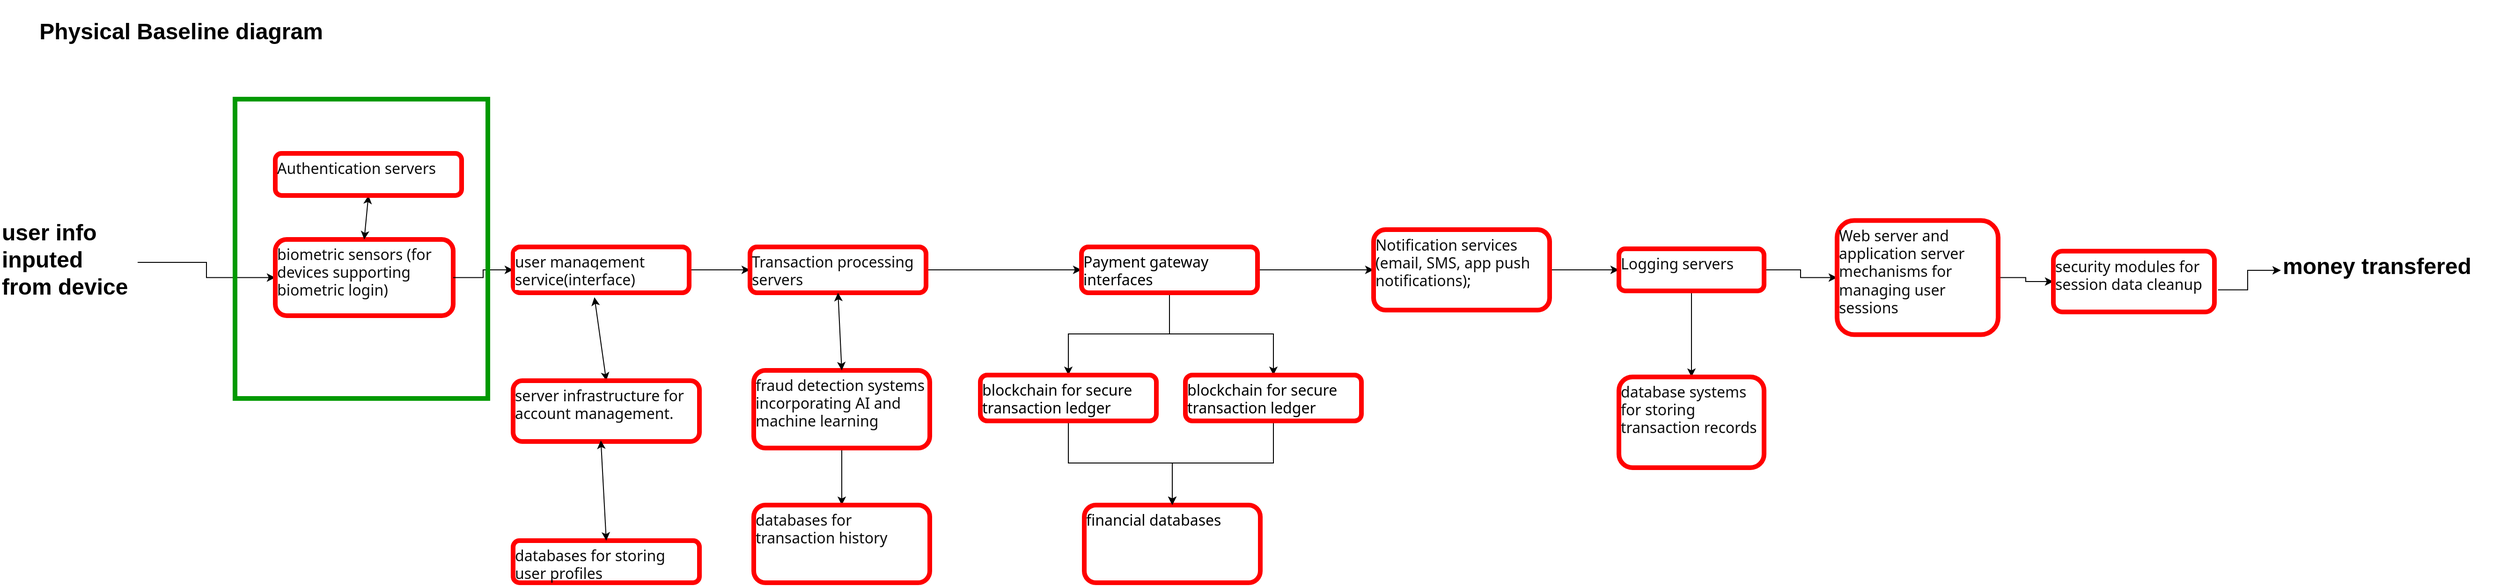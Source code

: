<mxfile version="24.2.2" type="github">
  <diagram name="Page-1" id="FH-MjQ3Gdre_km2aux0O">
    <mxGraphModel dx="2514" dy="887" grid="1" gridSize="10" guides="1" tooltips="1" connect="1" arrows="1" fold="1" page="1" pageScale="1" pageWidth="827" pageHeight="1169" math="0" shadow="0">
      <root>
        <mxCell id="0" />
        <mxCell id="1" parent="0" />
        <mxCell id="1GX4WDQJ30EX59OHU7WI-1" value="&lt;div&gt;Physical Baseline diagram&lt;/div&gt;" style="text;strokeColor=none;fillColor=none;html=1;fontSize=24;fontStyle=1;verticalAlign=middle;align=center;" vertex="1" parent="1">
          <mxGeometry x="-80" y="634" width="303" height="68" as="geometry" />
        </mxCell>
        <mxCell id="1GX4WDQJ30EX59OHU7WI-2" value="" style="edgeStyle=orthogonalEdgeStyle;rounded=0;orthogonalLoop=1;jettySize=auto;html=1;" edge="1" parent="1" source="1GX4WDQJ30EX59OHU7WI-3" target="1GX4WDQJ30EX59OHU7WI-4">
          <mxGeometry relative="1" as="geometry" />
        </mxCell>
        <mxCell id="1GX4WDQJ30EX59OHU7WI-3" value="&lt;h1 style=&quot;margin-top: 0px;&quot;&gt;&lt;span style=&quot;background-color: initial;&quot;&gt;user info &lt;/span&gt;&lt;span style=&quot;background-color: initial;&quot;&gt;inputed from device&lt;/span&gt;&lt;/h1&gt;&lt;div&gt;&lt;br&gt;&lt;/div&gt;" style="text;html=1;whiteSpace=wrap;overflow=hidden;rounded=0;" vertex="1" parent="1">
          <mxGeometry x="-121" y="861.5" width="147" height="106" as="geometry" />
        </mxCell>
        <mxCell id="1GX4WDQJ30EX59OHU7WI-4" value="&lt;span style=&quot;color: rgb(13, 13, 13); font-family: Söhne, ui-sans-serif, system-ui, -apple-system, &amp;quot;Segoe UI&amp;quot;, Roboto, Ubuntu, Cantarell, &amp;quot;Noto Sans&amp;quot;, sans-serif, &amp;quot;Helvetica Neue&amp;quot;, Arial, &amp;quot;Apple Color Emoji&amp;quot;, &amp;quot;Segoe UI Emoji&amp;quot;, &amp;quot;Segoe UI Symbol&amp;quot;, &amp;quot;Noto Color Emoji&amp;quot;; font-size: 16px; font-style: normal; font-variant-ligatures: normal; font-variant-caps: normal; font-weight: 400; letter-spacing: normal; text-indent: 0px; text-transform: none; word-spacing: 0px; -webkit-text-stroke-width: 0px; white-space: pre-wrap; text-decoration-thickness: initial; text-decoration-style: initial; text-decoration-color: initial; display: inline !important; float: none;&quot;&gt;biometric sensors (for devices supporting biometric login)&lt;/span&gt;" style="whiteSpace=wrap;html=1;align=left;fillColor=none;strokeColor=#FF0000;horizontal=1;verticalAlign=top;strokeWidth=5;perimeterSpacing=0;gradientColor=none;labelBackgroundColor=none;rounded=1;" vertex="1" parent="1">
          <mxGeometry x="173" y="890" width="190" height="81.5" as="geometry" />
        </mxCell>
        <mxCell id="1GX4WDQJ30EX59OHU7WI-5" value="" style="endArrow=classic;startArrow=classic;html=1;rounded=0;exitX=0.5;exitY=0;exitDx=0;exitDy=0;entryX=0.5;entryY=1;entryDx=0;entryDy=0;" edge="1" parent="1" source="1GX4WDQJ30EX59OHU7WI-4" target="1GX4WDQJ30EX59OHU7WI-6">
          <mxGeometry width="50" height="50" relative="1" as="geometry">
            <mxPoint x="300" y="907" as="sourcePoint" />
            <mxPoint x="520" y="898" as="targetPoint" />
          </mxGeometry>
        </mxCell>
        <mxCell id="1GX4WDQJ30EX59OHU7WI-6" value="&lt;span style=&quot;color: rgb(13, 13, 13); font-family: Söhne, ui-sans-serif, system-ui, -apple-system, &amp;quot;Segoe UI&amp;quot;, Roboto, Ubuntu, Cantarell, &amp;quot;Noto Sans&amp;quot;, sans-serif, &amp;quot;Helvetica Neue&amp;quot;, Arial, &amp;quot;Apple Color Emoji&amp;quot;, &amp;quot;Segoe UI Emoji&amp;quot;, &amp;quot;Segoe UI Symbol&amp;quot;, &amp;quot;Noto Color Emoji&amp;quot;; font-size: 16px; font-style: normal; font-variant-ligatures: normal; font-variant-caps: normal; font-weight: 400; letter-spacing: normal; text-indent: 0px; text-transform: none; word-spacing: 0px; -webkit-text-stroke-width: 0px; white-space: pre-wrap; text-decoration-thickness: initial; text-decoration-style: initial; text-decoration-color: initial; display: inline !important; float: none;&quot;&gt;Authentication servers&lt;/span&gt;" style="whiteSpace=wrap;html=1;align=left;fillColor=none;strokeColor=#FF0000;horizontal=1;verticalAlign=top;strokeWidth=5;perimeterSpacing=0;gradientColor=none;labelBackgroundColor=none;rounded=1;" vertex="1" parent="1">
          <mxGeometry x="173" y="798" width="199" height="45" as="geometry" />
        </mxCell>
        <mxCell id="1GX4WDQJ30EX59OHU7WI-7" style="edgeStyle=orthogonalEdgeStyle;rounded=0;orthogonalLoop=1;jettySize=auto;html=1;exitX=1;exitY=0.5;exitDx=0;exitDy=0;entryX=0;entryY=0.5;entryDx=0;entryDy=0;" edge="1" parent="1" source="1GX4WDQJ30EX59OHU7WI-4" target="1GX4WDQJ30EX59OHU7WI-9">
          <mxGeometry relative="1" as="geometry" />
        </mxCell>
        <mxCell id="1GX4WDQJ30EX59OHU7WI-8" style="edgeStyle=orthogonalEdgeStyle;rounded=0;orthogonalLoop=1;jettySize=auto;html=1;" edge="1" parent="1" source="1GX4WDQJ30EX59OHU7WI-9" target="1GX4WDQJ30EX59OHU7WI-15">
          <mxGeometry relative="1" as="geometry" />
        </mxCell>
        <mxCell id="1GX4WDQJ30EX59OHU7WI-9" value="&lt;div&gt;&lt;span style=&quot;color: rgb(13, 13, 13); font-family: Söhne, ui-sans-serif, system-ui, -apple-system, &amp;quot;Segoe UI&amp;quot;, Roboto, Ubuntu, Cantarell, &amp;quot;Noto Sans&amp;quot;, sans-serif, &amp;quot;Helvetica Neue&amp;quot;, Arial, &amp;quot;Apple Color Emoji&amp;quot;, &amp;quot;Segoe UI Emoji&amp;quot;, &amp;quot;Segoe UI Symbol&amp;quot;, &amp;quot;Noto Color Emoji&amp;quot;; font-size: 16px; font-style: normal; font-variant-ligatures: normal; font-variant-caps: normal; font-weight: 400; letter-spacing: normal; orphans: 2; text-align: left; text-indent: 0px; text-transform: none; widows: 2; word-spacing: 0px; -webkit-text-stroke-width: 0px; white-space: pre-wrap; background-color: rgb(255, 255, 255); text-decoration-thickness: initial; text-decoration-style: initial; text-decoration-color: initial; display: inline !important; float: none;&quot;&gt;user management service(interface)&lt;/span&gt;&lt;/div&gt;&lt;div&gt;&lt;span style=&quot;color: rgb(13, 13, 13); font-family: Söhne, ui-sans-serif, system-ui, -apple-system, &amp;quot;Segoe UI&amp;quot;, Roboto, Ubuntu, Cantarell, &amp;quot;Noto Sans&amp;quot;, sans-serif, &amp;quot;Helvetica Neue&amp;quot;, Arial, &amp;quot;Apple Color Emoji&amp;quot;, &amp;quot;Segoe UI Emoji&amp;quot;, &amp;quot;Segoe UI Symbol&amp;quot;, &amp;quot;Noto Color Emoji&amp;quot;; font-size: 16px; font-style: normal; font-variant-ligatures: normal; font-variant-caps: normal; font-weight: 400; letter-spacing: normal; orphans: 2; text-align: left; text-indent: 0px; text-transform: none; widows: 2; word-spacing: 0px; -webkit-text-stroke-width: 0px; white-space: pre-wrap; background-color: rgb(255, 255, 255); text-decoration-thickness: initial; text-decoration-style: initial; text-decoration-color: initial; display: inline !important; float: none;&quot;&gt;&lt;br&gt;&lt;/span&gt;&lt;/div&gt;" style="whiteSpace=wrap;html=1;align=left;fillColor=none;strokeColor=#FF0000;horizontal=1;verticalAlign=top;strokeWidth=5;perimeterSpacing=0;gradientColor=none;labelBackgroundColor=none;rounded=1;" vertex="1" parent="1">
          <mxGeometry x="427" y="898" width="188" height="49" as="geometry" />
        </mxCell>
        <mxCell id="1GX4WDQJ30EX59OHU7WI-10" value="&lt;span style=&quot;color: rgb(13, 13, 13); font-family: Söhne, ui-sans-serif, system-ui, -apple-system, &amp;quot;Segoe UI&amp;quot;, Roboto, Ubuntu, Cantarell, &amp;quot;Noto Sans&amp;quot;, sans-serif, &amp;quot;Helvetica Neue&amp;quot;, Arial, &amp;quot;Apple Color Emoji&amp;quot;, &amp;quot;Segoe UI Emoji&amp;quot;, &amp;quot;Segoe UI Symbol&amp;quot;, &amp;quot;Noto Color Emoji&amp;quot;; font-size: 16px; font-style: normal; font-variant-ligatures: normal; font-variant-caps: normal; font-weight: 400; letter-spacing: normal; text-align: left; text-indent: 0px; text-transform: none; word-spacing: 0px; -webkit-text-stroke-width: 0px; white-space: pre-wrap; text-decoration-thickness: initial; text-decoration-style: initial; text-decoration-color: initial; display: inline !important; float: none;&quot;&gt;&lt;/span&gt;&lt;span style=&quot;color: rgb(13, 13, 13); font-family: Söhne, ui-sans-serif, system-ui, -apple-system, &amp;quot;Segoe UI&amp;quot;, Roboto, Ubuntu, Cantarell, &amp;quot;Noto Sans&amp;quot;, sans-serif, &amp;quot;Helvetica Neue&amp;quot;, Arial, &amp;quot;Apple Color Emoji&amp;quot;, &amp;quot;Segoe UI Emoji&amp;quot;, &amp;quot;Segoe UI Symbol&amp;quot;, &amp;quot;Noto Color Emoji&amp;quot;; font-size: 16px; font-style: normal; font-variant-ligatures: normal; font-variant-caps: normal; font-weight: 400; letter-spacing: normal; text-align: left; text-indent: 0px; text-transform: none; word-spacing: 0px; -webkit-text-stroke-width: 0px; white-space: pre-wrap; text-decoration-thickness: initial; text-decoration-style: initial; text-decoration-color: initial; display: inline !important; float: none;&quot;&gt;databases for storing user profiles&lt;/span&gt;" style="whiteSpace=wrap;html=1;align=left;fillColor=none;strokeColor=#FF0000;horizontal=1;verticalAlign=top;strokeWidth=5;perimeterSpacing=0;gradientColor=none;labelBackgroundColor=none;rounded=1;" vertex="1" parent="1">
          <mxGeometry x="427" y="1212" width="199" height="45" as="geometry" />
        </mxCell>
        <mxCell id="1GX4WDQJ30EX59OHU7WI-11" value="" style="endArrow=classic;startArrow=classic;html=1;rounded=0;exitX=0.462;exitY=1.098;exitDx=0;exitDy=0;entryX=0.5;entryY=0;entryDx=0;entryDy=0;exitPerimeter=0;" edge="1" parent="1" source="1GX4WDQJ30EX59OHU7WI-9" target="1GX4WDQJ30EX59OHU7WI-12">
          <mxGeometry width="50" height="50" relative="1" as="geometry">
            <mxPoint x="278" y="900" as="sourcePoint" />
            <mxPoint x="283" y="853" as="targetPoint" />
          </mxGeometry>
        </mxCell>
        <mxCell id="1GX4WDQJ30EX59OHU7WI-12" value="&lt;span style=&quot;color: rgb(13, 13, 13); font-family: Söhne, ui-sans-serif, system-ui, -apple-system, &amp;quot;Segoe UI&amp;quot;, Roboto, Ubuntu, Cantarell, &amp;quot;Noto Sans&amp;quot;, sans-serif, &amp;quot;Helvetica Neue&amp;quot;, Arial, &amp;quot;Apple Color Emoji&amp;quot;, &amp;quot;Segoe UI Emoji&amp;quot;, &amp;quot;Segoe UI Symbol&amp;quot;, &amp;quot;Noto Color Emoji&amp;quot;; font-size: 16px; font-style: normal; font-variant-ligatures: normal; font-variant-caps: normal; font-weight: 400; letter-spacing: normal; text-align: left; text-indent: 0px; text-transform: none; word-spacing: 0px; -webkit-text-stroke-width: 0px; white-space: pre-wrap; text-decoration-thickness: initial; text-decoration-style: initial; text-decoration-color: initial; display: inline !important; float: none;&quot;&gt;server infrastructure for account management.&lt;/span&gt;" style="whiteSpace=wrap;html=1;align=left;fillColor=none;strokeColor=#FF0000;horizontal=1;verticalAlign=top;strokeWidth=5;perimeterSpacing=0;gradientColor=none;labelBackgroundColor=none;rounded=1;" vertex="1" parent="1">
          <mxGeometry x="427" y="1041" width="199" height="65" as="geometry" />
        </mxCell>
        <mxCell id="1GX4WDQJ30EX59OHU7WI-13" value="" style="endArrow=classic;startArrow=classic;html=1;rounded=0;exitX=0.5;exitY=0;exitDx=0;exitDy=0;entryX=0.471;entryY=0.983;entryDx=0;entryDy=0;entryPerimeter=0;" edge="1" parent="1" source="1GX4WDQJ30EX59OHU7WI-10" target="1GX4WDQJ30EX59OHU7WI-12">
          <mxGeometry width="50" height="50" relative="1" as="geometry">
            <mxPoint x="508" y="1089" as="sourcePoint" />
            <mxPoint x="615" y="1186" as="targetPoint" />
          </mxGeometry>
        </mxCell>
        <mxCell id="1GX4WDQJ30EX59OHU7WI-14" value="" style="edgeStyle=orthogonalEdgeStyle;rounded=0;orthogonalLoop=1;jettySize=auto;html=1;" edge="1" parent="1" source="1GX4WDQJ30EX59OHU7WI-15" target="1GX4WDQJ30EX59OHU7WI-22">
          <mxGeometry relative="1" as="geometry" />
        </mxCell>
        <mxCell id="1GX4WDQJ30EX59OHU7WI-15" value="&lt;span style=&quot;color: rgb(13, 13, 13); font-family: Söhne, ui-sans-serif, system-ui, -apple-system, &amp;quot;Segoe UI&amp;quot;, Roboto, Ubuntu, Cantarell, &amp;quot;Noto Sans&amp;quot;, sans-serif, &amp;quot;Helvetica Neue&amp;quot;, Arial, &amp;quot;Apple Color Emoji&amp;quot;, &amp;quot;Segoe UI Emoji&amp;quot;, &amp;quot;Segoe UI Symbol&amp;quot;, &amp;quot;Noto Color Emoji&amp;quot;; font-size: 16px; font-style: normal; font-variant-ligatures: normal; font-variant-caps: normal; font-weight: 400; letter-spacing: normal; text-align: left; text-indent: 0px; text-transform: none; word-spacing: 0px; -webkit-text-stroke-width: 0px; white-space: pre-wrap; text-decoration-thickness: initial; text-decoration-style: initial; text-decoration-color: initial; display: inline !important; float: none;&quot;&gt;Transaction processing servers&lt;/span&gt;" style="whiteSpace=wrap;html=1;align=left;fillColor=none;strokeColor=#FF0000;horizontal=1;verticalAlign=top;strokeWidth=5;perimeterSpacing=0;gradientColor=none;labelBackgroundColor=none;rounded=1;" vertex="1" parent="1">
          <mxGeometry x="680" y="898" width="188" height="49" as="geometry" />
        </mxCell>
        <mxCell id="1GX4WDQJ30EX59OHU7WI-16" value="" style="edgeStyle=orthogonalEdgeStyle;rounded=0;orthogonalLoop=1;jettySize=auto;html=1;" edge="1" parent="1" source="1GX4WDQJ30EX59OHU7WI-17" target="1GX4WDQJ30EX59OHU7WI-18">
          <mxGeometry relative="1" as="geometry" />
        </mxCell>
        <mxCell id="1GX4WDQJ30EX59OHU7WI-17" value="&lt;span style=&quot;color: rgb(13, 13, 13); font-family: Söhne, ui-sans-serif, system-ui, -apple-system, &amp;quot;Segoe UI&amp;quot;, Roboto, Ubuntu, Cantarell, &amp;quot;Noto Sans&amp;quot;, sans-serif, &amp;quot;Helvetica Neue&amp;quot;, Arial, &amp;quot;Apple Color Emoji&amp;quot;, &amp;quot;Segoe UI Emoji&amp;quot;, &amp;quot;Segoe UI Symbol&amp;quot;, &amp;quot;Noto Color Emoji&amp;quot;; font-size: 16px; font-style: normal; font-variant-ligatures: normal; font-variant-caps: normal; font-weight: 400; letter-spacing: normal; text-align: left; text-indent: 0px; text-transform: none; word-spacing: 0px; -webkit-text-stroke-width: 0px; white-space: pre-wrap; text-decoration-thickness: initial; text-decoration-style: initial; text-decoration-color: initial; display: inline !important; float: none;&quot;&gt;fraud detection systems incorporating AI and machine learning&lt;/span&gt;" style="whiteSpace=wrap;html=1;align=left;fillColor=none;strokeColor=#FF0000;horizontal=1;verticalAlign=top;strokeWidth=5;perimeterSpacing=0;gradientColor=none;labelBackgroundColor=none;rounded=1;" vertex="1" parent="1">
          <mxGeometry x="684" y="1030" width="188" height="83" as="geometry" />
        </mxCell>
        <mxCell id="1GX4WDQJ30EX59OHU7WI-18" value="&lt;span style=&quot;color: rgb(13, 13, 13); font-family: Söhne, ui-sans-serif, system-ui, -apple-system, &amp;quot;Segoe UI&amp;quot;, Roboto, Ubuntu, Cantarell, &amp;quot;Noto Sans&amp;quot;, sans-serif, &amp;quot;Helvetica Neue&amp;quot;, Arial, &amp;quot;Apple Color Emoji&amp;quot;, &amp;quot;Segoe UI Emoji&amp;quot;, &amp;quot;Segoe UI Symbol&amp;quot;, &amp;quot;Noto Color Emoji&amp;quot;; font-size: 16px; font-style: normal; font-variant-ligatures: normal; font-variant-caps: normal; font-weight: 400; letter-spacing: normal; text-align: left; text-indent: 0px; text-transform: none; word-spacing: 0px; -webkit-text-stroke-width: 0px; white-space: pre-wrap; text-decoration-thickness: initial; text-decoration-style: initial; text-decoration-color: initial; display: inline !important; float: none;&quot;&gt;databases for transaction history&lt;/span&gt;" style="whiteSpace=wrap;html=1;align=left;fillColor=none;strokeColor=#FF0000;horizontal=1;verticalAlign=top;strokeWidth=5;perimeterSpacing=0;gradientColor=none;labelBackgroundColor=none;rounded=1;" vertex="1" parent="1">
          <mxGeometry x="684" y="1174" width="188" height="83" as="geometry" />
        </mxCell>
        <mxCell id="1GX4WDQJ30EX59OHU7WI-19" value="" style="edgeStyle=orthogonalEdgeStyle;rounded=0;orthogonalLoop=1;jettySize=auto;html=1;" edge="1" parent="1" source="1GX4WDQJ30EX59OHU7WI-22" target="1GX4WDQJ30EX59OHU7WI-25">
          <mxGeometry relative="1" as="geometry" />
        </mxCell>
        <mxCell id="1GX4WDQJ30EX59OHU7WI-20" style="edgeStyle=orthogonalEdgeStyle;rounded=0;orthogonalLoop=1;jettySize=auto;html=1;" edge="1" parent="1" source="1GX4WDQJ30EX59OHU7WI-22" target="1GX4WDQJ30EX59OHU7WI-28">
          <mxGeometry relative="1" as="geometry" />
        </mxCell>
        <mxCell id="1GX4WDQJ30EX59OHU7WI-21" value="" style="edgeStyle=orthogonalEdgeStyle;rounded=0;orthogonalLoop=1;jettySize=auto;html=1;" edge="1" parent="1" source="1GX4WDQJ30EX59OHU7WI-22" target="1GX4WDQJ30EX59OHU7WI-30">
          <mxGeometry relative="1" as="geometry" />
        </mxCell>
        <mxCell id="1GX4WDQJ30EX59OHU7WI-22" value="&lt;span style=&quot;font-family: Söhne, ui-sans-serif, system-ui, -apple-system, &amp;quot;Segoe UI&amp;quot;, Roboto, Ubuntu, Cantarell, &amp;quot;Noto Sans&amp;quot;, sans-serif, &amp;quot;Helvetica Neue&amp;quot;, Arial, &amp;quot;Apple Color Emoji&amp;quot;, &amp;quot;Segoe UI Emoji&amp;quot;, &amp;quot;Segoe UI Symbol&amp;quot;, &amp;quot;Noto Color Emoji&amp;quot;; font-size: 16px; font-style: normal; font-variant-ligatures: normal; font-variant-caps: normal; font-weight: 400; letter-spacing: normal; text-align: left; text-indent: 0px; text-transform: none; word-spacing: 0px; -webkit-text-stroke-width: 0px; white-space: pre-wrap; text-decoration-thickness: initial; text-decoration-style: initial; text-decoration-color: initial; display: inline !important; float: none;&quot;&gt;Payment gateway interfaces&lt;/span&gt;" style="whiteSpace=wrap;html=1;align=left;fillColor=none;strokeColor=#FF0000;horizontal=1;verticalAlign=top;strokeWidth=5;perimeterSpacing=0;gradientColor=none;labelBackgroundColor=none;rounded=1;" vertex="1" parent="1">
          <mxGeometry x="1034" y="898" width="188" height="49" as="geometry" />
        </mxCell>
        <mxCell id="1GX4WDQJ30EX59OHU7WI-23" value="" style="endArrow=classic;startArrow=classic;html=1;rounded=0;exitX=0.5;exitY=1;exitDx=0;exitDy=0;entryX=0.5;entryY=0;entryDx=0;entryDy=0;" edge="1" parent="1" source="1GX4WDQJ30EX59OHU7WI-15" target="1GX4WDQJ30EX59OHU7WI-17">
          <mxGeometry width="50" height="50" relative="1" as="geometry">
            <mxPoint x="765" y="949" as="sourcePoint" />
            <mxPoint x="778" y="1038" as="targetPoint" />
          </mxGeometry>
        </mxCell>
        <mxCell id="1GX4WDQJ30EX59OHU7WI-24" style="edgeStyle=orthogonalEdgeStyle;rounded=0;orthogonalLoop=1;jettySize=auto;html=1;" edge="1" parent="1" source="1GX4WDQJ30EX59OHU7WI-25" target="1GX4WDQJ30EX59OHU7WI-26">
          <mxGeometry relative="1" as="geometry" />
        </mxCell>
        <mxCell id="1GX4WDQJ30EX59OHU7WI-25" value="&lt;span style=&quot;font-family: Söhne, ui-sans-serif, system-ui, -apple-system, &amp;quot;Segoe UI&amp;quot;, Roboto, Ubuntu, Cantarell, &amp;quot;Noto Sans&amp;quot;, sans-serif, &amp;quot;Helvetica Neue&amp;quot;, Arial, &amp;quot;Apple Color Emoji&amp;quot;, &amp;quot;Segoe UI Emoji&amp;quot;, &amp;quot;Segoe UI Symbol&amp;quot;, &amp;quot;Noto Color Emoji&amp;quot;; font-size: 16px; font-style: normal; font-variant-ligatures: normal; font-variant-caps: normal; font-weight: 400; letter-spacing: normal; text-align: left; text-indent: 0px; text-transform: none; word-spacing: 0px; -webkit-text-stroke-width: 0px; white-space: pre-wrap; text-decoration-thickness: initial; text-decoration-style: initial; text-decoration-color: initial; display: inline !important; float: none;&quot;&gt;blockchain for secure transaction ledger&lt;/span&gt;" style="whiteSpace=wrap;html=1;align=left;fillColor=none;strokeColor=#FF0000;horizontal=1;verticalAlign=top;strokeWidth=5;perimeterSpacing=0;gradientColor=none;labelBackgroundColor=none;rounded=1;" vertex="1" parent="1">
          <mxGeometry x="926" y="1035" width="188" height="49" as="geometry" />
        </mxCell>
        <mxCell id="1GX4WDQJ30EX59OHU7WI-26" value="&lt;span style=&quot;font-family: Söhne, ui-sans-serif, system-ui, -apple-system, &amp;quot;Segoe UI&amp;quot;, Roboto, Ubuntu, Cantarell, &amp;quot;Noto Sans&amp;quot;, sans-serif, &amp;quot;Helvetica Neue&amp;quot;, Arial, &amp;quot;Apple Color Emoji&amp;quot;, &amp;quot;Segoe UI Emoji&amp;quot;, &amp;quot;Segoe UI Symbol&amp;quot;, &amp;quot;Noto Color Emoji&amp;quot;; font-size: 16px; font-style: normal; font-variant-ligatures: normal; font-variant-caps: normal; font-weight: 400; letter-spacing: normal; text-align: left; text-indent: 0px; text-transform: none; word-spacing: 0px; -webkit-text-stroke-width: 0px; white-space: pre-wrap; text-decoration-thickness: initial; text-decoration-style: initial; text-decoration-color: initial; display: inline !important; float: none;&quot;&gt;financial databases&lt;/span&gt;" style="whiteSpace=wrap;html=1;align=left;fillColor=none;strokeColor=#FF0000;horizontal=1;verticalAlign=top;strokeWidth=5;perimeterSpacing=0;gradientColor=none;labelBackgroundColor=none;rounded=1;" vertex="1" parent="1">
          <mxGeometry x="1037" y="1174" width="188" height="83" as="geometry" />
        </mxCell>
        <mxCell id="1GX4WDQJ30EX59OHU7WI-27" style="edgeStyle=orthogonalEdgeStyle;rounded=0;orthogonalLoop=1;jettySize=auto;html=1;" edge="1" parent="1" source="1GX4WDQJ30EX59OHU7WI-28" target="1GX4WDQJ30EX59OHU7WI-26">
          <mxGeometry relative="1" as="geometry" />
        </mxCell>
        <mxCell id="1GX4WDQJ30EX59OHU7WI-28" value="&lt;span style=&quot;font-family: Söhne, ui-sans-serif, system-ui, -apple-system, &amp;quot;Segoe UI&amp;quot;, Roboto, Ubuntu, Cantarell, &amp;quot;Noto Sans&amp;quot;, sans-serif, &amp;quot;Helvetica Neue&amp;quot;, Arial, &amp;quot;Apple Color Emoji&amp;quot;, &amp;quot;Segoe UI Emoji&amp;quot;, &amp;quot;Segoe UI Symbol&amp;quot;, &amp;quot;Noto Color Emoji&amp;quot;; font-size: 16px; font-style: normal; font-variant-ligatures: normal; font-variant-caps: normal; font-weight: 400; letter-spacing: normal; text-align: left; text-indent: 0px; text-transform: none; word-spacing: 0px; -webkit-text-stroke-width: 0px; white-space: pre-wrap; text-decoration-thickness: initial; text-decoration-style: initial; text-decoration-color: initial; display: inline !important; float: none;&quot;&gt;blockchain for secure transaction ledger&lt;/span&gt;" style="whiteSpace=wrap;html=1;align=left;fillColor=none;strokeColor=#FF0000;horizontal=1;verticalAlign=top;strokeWidth=5;perimeterSpacing=0;gradientColor=none;labelBackgroundColor=none;rounded=1;" vertex="1" parent="1">
          <mxGeometry x="1145" y="1035" width="188" height="49" as="geometry" />
        </mxCell>
        <mxCell id="1GX4WDQJ30EX59OHU7WI-29" value="" style="edgeStyle=orthogonalEdgeStyle;rounded=0;orthogonalLoop=1;jettySize=auto;html=1;" edge="1" parent="1" source="1GX4WDQJ30EX59OHU7WI-30" target="1GX4WDQJ30EX59OHU7WI-33">
          <mxGeometry relative="1" as="geometry" />
        </mxCell>
        <mxCell id="1GX4WDQJ30EX59OHU7WI-30" value="&lt;span style=&quot;color: rgb(13, 13, 13); font-family: Söhne, ui-sans-serif, system-ui, -apple-system, &amp;quot;Segoe UI&amp;quot;, Roboto, Ubuntu, Cantarell, &amp;quot;Noto Sans&amp;quot;, sans-serif, &amp;quot;Helvetica Neue&amp;quot;, Arial, &amp;quot;Apple Color Emoji&amp;quot;, &amp;quot;Segoe UI Emoji&amp;quot;, &amp;quot;Segoe UI Symbol&amp;quot;, &amp;quot;Noto Color Emoji&amp;quot;; font-size: 16px; font-style: normal; font-variant-ligatures: normal; font-variant-caps: normal; font-weight: 400; letter-spacing: normal; text-align: left; text-indent: 0px; text-transform: none; word-spacing: 0px; -webkit-text-stroke-width: 0px; white-space: pre-wrap; text-decoration-thickness: initial; text-decoration-style: initial; text-decoration-color: initial; display: inline !important; float: none;&quot;&gt;Notification services (email, SMS, app push notifications)&lt;/span&gt;&lt;span style=&quot;font-family: Söhne, ui-sans-serif, system-ui, -apple-system, &amp;quot;Segoe UI&amp;quot;, Roboto, Ubuntu, Cantarell, &amp;quot;Noto Sans&amp;quot;, sans-serif, &amp;quot;Helvetica Neue&amp;quot;, Arial, &amp;quot;Apple Color Emoji&amp;quot;, &amp;quot;Segoe UI Emoji&amp;quot;, &amp;quot;Segoe UI Symbol&amp;quot;, &amp;quot;Noto Color Emoji&amp;quot;; font-size: 16px; font-style: normal; font-variant-ligatures: normal; font-variant-caps: normal; font-weight: 400; letter-spacing: normal; text-align: left; text-indent: 0px; text-transform: none; word-spacing: 0px; -webkit-text-stroke-width: 0px; white-space: pre-wrap; text-decoration-thickness: initial; text-decoration-style: initial; text-decoration-color: initial; display: inline !important; float: none;&quot;&gt;;&lt;/span&gt;" style="whiteSpace=wrap;html=1;align=left;fillColor=none;strokeColor=#FF0000;horizontal=1;verticalAlign=top;strokeWidth=5;perimeterSpacing=0;gradientColor=none;labelBackgroundColor=none;rounded=1;" vertex="1" parent="1">
          <mxGeometry x="1346" y="879.5" width="188" height="86" as="geometry" />
        </mxCell>
        <mxCell id="1GX4WDQJ30EX59OHU7WI-31" value="" style="edgeStyle=orthogonalEdgeStyle;rounded=0;orthogonalLoop=1;jettySize=auto;html=1;" edge="1" parent="1" source="1GX4WDQJ30EX59OHU7WI-33" target="1GX4WDQJ30EX59OHU7WI-34">
          <mxGeometry relative="1" as="geometry" />
        </mxCell>
        <mxCell id="1GX4WDQJ30EX59OHU7WI-32" value="" style="edgeStyle=orthogonalEdgeStyle;rounded=0;orthogonalLoop=1;jettySize=auto;html=1;" edge="1" parent="1" source="1GX4WDQJ30EX59OHU7WI-33" target="1GX4WDQJ30EX59OHU7WI-36">
          <mxGeometry relative="1" as="geometry" />
        </mxCell>
        <mxCell id="1GX4WDQJ30EX59OHU7WI-33" value="&lt;span style=&quot;color: rgb(13, 13, 13); font-family: Söhne, ui-sans-serif, system-ui, -apple-system, &amp;quot;Segoe UI&amp;quot;, Roboto, Ubuntu, Cantarell, &amp;quot;Noto Sans&amp;quot;, sans-serif, &amp;quot;Helvetica Neue&amp;quot;, Arial, &amp;quot;Apple Color Emoji&amp;quot;, &amp;quot;Segoe UI Emoji&amp;quot;, &amp;quot;Segoe UI Symbol&amp;quot;, &amp;quot;Noto Color Emoji&amp;quot;; font-size: 16px; font-style: normal; font-variant-ligatures: normal; font-variant-caps: normal; font-weight: 400; letter-spacing: normal; text-align: left; text-indent: 0px; text-transform: none; word-spacing: 0px; -webkit-text-stroke-width: 0px; white-space: pre-wrap; text-decoration-thickness: initial; text-decoration-style: initial; text-decoration-color: initial; display: inline !important; float: none;&quot;&gt;Logging servers&lt;/span&gt;" style="whiteSpace=wrap;html=1;align=left;fillColor=none;strokeColor=#FF0000;horizontal=1;verticalAlign=top;strokeWidth=5;perimeterSpacing=0;gradientColor=none;labelBackgroundColor=none;rounded=1;" vertex="1" parent="1">
          <mxGeometry x="1608" y="900" width="155" height="45" as="geometry" />
        </mxCell>
        <mxCell id="1GX4WDQJ30EX59OHU7WI-34" value="&lt;span style=&quot;color: rgb(13, 13, 13); font-family: Söhne, ui-sans-serif, system-ui, -apple-system, &amp;quot;Segoe UI&amp;quot;, Roboto, Ubuntu, Cantarell, &amp;quot;Noto Sans&amp;quot;, sans-serif, &amp;quot;Helvetica Neue&amp;quot;, Arial, &amp;quot;Apple Color Emoji&amp;quot;, &amp;quot;Segoe UI Emoji&amp;quot;, &amp;quot;Segoe UI Symbol&amp;quot;, &amp;quot;Noto Color Emoji&amp;quot;; font-size: 16px; font-style: normal; font-variant-ligatures: normal; font-variant-caps: normal; font-weight: 400; letter-spacing: normal; text-align: left; text-indent: 0px; text-transform: none; word-spacing: 0px; -webkit-text-stroke-width: 0px; white-space: pre-wrap; text-decoration-thickness: initial; text-decoration-style: initial; text-decoration-color: initial; display: inline !important; float: none;&quot;&gt;database systems for storing transaction records&lt;/span&gt;&lt;span style=&quot;font-family: Söhne, ui-sans-serif, system-ui, -apple-system, &amp;quot;Segoe UI&amp;quot;, Roboto, Ubuntu, Cantarell, &amp;quot;Noto Sans&amp;quot;, sans-serif, &amp;quot;Helvetica Neue&amp;quot;, Arial, &amp;quot;Apple Color Emoji&amp;quot;, &amp;quot;Segoe UI Emoji&amp;quot;, &amp;quot;Segoe UI Symbol&amp;quot;, &amp;quot;Noto Color Emoji&amp;quot;; font-size: 16px; font-style: normal; font-variant-ligatures: normal; font-variant-caps: normal; font-weight: 400; letter-spacing: normal; text-align: left; text-indent: 0px; text-transform: none; word-spacing: 0px; -webkit-text-stroke-width: 0px; white-space: pre-wrap; text-decoration-thickness: initial; text-decoration-style: initial; text-decoration-color: initial; display: inline !important; float: none;&quot;&gt;&lt;/span&gt;" style="whiteSpace=wrap;html=1;align=left;fillColor=none;strokeColor=#FF0000;horizontal=1;verticalAlign=top;strokeWidth=5;perimeterSpacing=0;gradientColor=none;labelBackgroundColor=none;rounded=1;" vertex="1" parent="1">
          <mxGeometry x="1608" y="1037" width="155" height="97" as="geometry" />
        </mxCell>
        <mxCell id="1GX4WDQJ30EX59OHU7WI-35" value="" style="edgeStyle=orthogonalEdgeStyle;rounded=0;orthogonalLoop=1;jettySize=auto;html=1;" edge="1" parent="1" source="1GX4WDQJ30EX59OHU7WI-36" target="1GX4WDQJ30EX59OHU7WI-37">
          <mxGeometry relative="1" as="geometry" />
        </mxCell>
        <mxCell id="1GX4WDQJ30EX59OHU7WI-36" value="&lt;span style=&quot;color: rgb(13, 13, 13); font-family: Söhne, ui-sans-serif, system-ui, -apple-system, &amp;quot;Segoe UI&amp;quot;, Roboto, Ubuntu, Cantarell, &amp;quot;Noto Sans&amp;quot;, sans-serif, &amp;quot;Helvetica Neue&amp;quot;, Arial, &amp;quot;Apple Color Emoji&amp;quot;, &amp;quot;Segoe UI Emoji&amp;quot;, &amp;quot;Segoe UI Symbol&amp;quot;, &amp;quot;Noto Color Emoji&amp;quot;; font-size: 16px; font-style: normal; font-variant-ligatures: normal; font-variant-caps: normal; font-weight: 400; letter-spacing: normal; text-align: left; text-indent: 0px; text-transform: none; word-spacing: 0px; -webkit-text-stroke-width: 0px; white-space: pre-wrap; text-decoration-thickness: initial; text-decoration-style: initial; text-decoration-color: initial; display: inline !important; float: none;&quot;&gt;Web server and &lt;/span&gt;&lt;span style=&quot;color: rgb(13, 13, 13); font-family: Söhne, ui-sans-serif, system-ui, -apple-system, &amp;quot;Segoe UI&amp;quot;, Roboto, Ubuntu, Cantarell, &amp;quot;Noto Sans&amp;quot;, sans-serif, &amp;quot;Helvetica Neue&amp;quot;, Arial, &amp;quot;Apple Color Emoji&amp;quot;, &amp;quot;Segoe UI Emoji&amp;quot;, &amp;quot;Segoe UI Symbol&amp;quot;, &amp;quot;Noto Color Emoji&amp;quot;; font-size: 16px; font-style: normal; font-variant-ligatures: normal; font-variant-caps: normal; font-weight: 400; letter-spacing: normal; text-align: left; text-indent: 0px; text-transform: none; word-spacing: 0px; -webkit-text-stroke-width: 0px; white-space: pre-wrap; text-decoration-thickness: initial; text-decoration-style: initial; text-decoration-color: initial; display: inline !important; float: none;&quot;&gt;application server mechanisms for managing user sessions&lt;/span&gt;" style="whiteSpace=wrap;html=1;align=left;fillColor=none;strokeColor=#FF0000;horizontal=1;verticalAlign=top;strokeWidth=5;perimeterSpacing=0;gradientColor=none;labelBackgroundColor=none;rounded=1;" vertex="1" parent="1">
          <mxGeometry x="1841" y="869.75" width="172" height="122" as="geometry" />
        </mxCell>
        <mxCell id="1GX4WDQJ30EX59OHU7WI-37" value="&lt;span style=&quot;color: rgb(13, 13, 13); font-family: Söhne, ui-sans-serif, system-ui, -apple-system, &amp;quot;Segoe UI&amp;quot;, Roboto, Ubuntu, Cantarell, &amp;quot;Noto Sans&amp;quot;, sans-serif, &amp;quot;Helvetica Neue&amp;quot;, Arial, &amp;quot;Apple Color Emoji&amp;quot;, &amp;quot;Segoe UI Emoji&amp;quot;, &amp;quot;Segoe UI Symbol&amp;quot;, &amp;quot;Noto Color Emoji&amp;quot;; font-size: 16px; font-style: normal; font-variant-ligatures: normal; font-variant-caps: normal; font-weight: 400; letter-spacing: normal; text-align: left; text-indent: 0px; text-transform: none; word-spacing: 0px; -webkit-text-stroke-width: 0px; white-space: pre-wrap; text-decoration-thickness: initial; text-decoration-style: initial; text-decoration-color: initial; display: inline !important; float: none;&quot;&gt;security modules for session data cleanup&lt;/span&gt;" style="whiteSpace=wrap;html=1;align=left;fillColor=none;strokeColor=#FF0000;horizontal=1;verticalAlign=top;strokeWidth=5;perimeterSpacing=0;gradientColor=none;labelBackgroundColor=none;rounded=1;" vertex="1" parent="1">
          <mxGeometry x="2072" y="902.5" width="172" height="65" as="geometry" />
        </mxCell>
        <mxCell id="1GX4WDQJ30EX59OHU7WI-38" value="&lt;h1 style=&quot;margin-top: 0px;&quot;&gt;&lt;span style=&quot;background-color: initial;&quot;&gt;money transfered&lt;/span&gt;&lt;br&gt;&lt;/h1&gt;" style="text;html=1;whiteSpace=wrap;overflow=hidden;rounded=0;" vertex="1" parent="1">
          <mxGeometry x="2315" y="898" width="233" height="50" as="geometry" />
        </mxCell>
        <mxCell id="1GX4WDQJ30EX59OHU7WI-39" style="edgeStyle=orthogonalEdgeStyle;rounded=0;orthogonalLoop=1;jettySize=auto;html=1;exitX=1.022;exitY=0.637;exitDx=0;exitDy=0;exitPerimeter=0;" edge="1" parent="1" source="1GX4WDQJ30EX59OHU7WI-37" target="1GX4WDQJ30EX59OHU7WI-38">
          <mxGeometry relative="1" as="geometry">
            <mxPoint x="1971" y="585" as="targetPoint" />
            <Array as="points" />
            <mxPoint x="1872" y="585" as="sourcePoint" />
          </mxGeometry>
        </mxCell>
        <mxCell id="1GX4WDQJ30EX59OHU7WI-40" value="" style="whiteSpace=wrap;html=1;align=left;fillColor=none;strokeColor=#009900;horizontal=1;verticalAlign=top;strokeWidth=5;perimeterSpacing=0;labelBackgroundColor=none;" vertex="1" parent="1">
          <mxGeometry x="130" y="740" width="270" height="320" as="geometry" />
        </mxCell>
      </root>
    </mxGraphModel>
  </diagram>
</mxfile>
